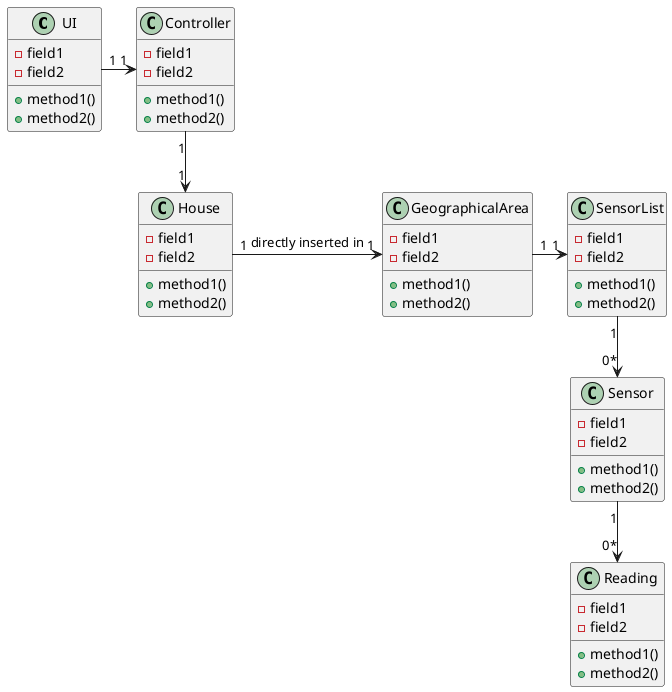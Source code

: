 @startuml

UI "1" -> "1" Controller
Controller "1" --> "1" House
House "1" -> "1" GeographicalArea : directly inserted in
GeographicalArea "1" -> "1" SensorList
SensorList "1" --> "0*" Sensor
Sensor "1" --> "0*" Reading

Class UI {
-field1
-field2
+method1()
+method2()
}

Class Controller {
-field1
-field2
+method1()
+method2()
}

Class House {
-field1
-field2
+method1()
+method2()
}

Class GeographicalArea {
-field1
-field2
+method1()
+method2()
}

Class SensorList {
-field1
-field2
+method1()
+method2()
}

Class Sensor {
-field1
-field2
+method1()
+method2()
}

Class Reading {
-field1
-field2
+method1()
+method2()
}

@enduml
